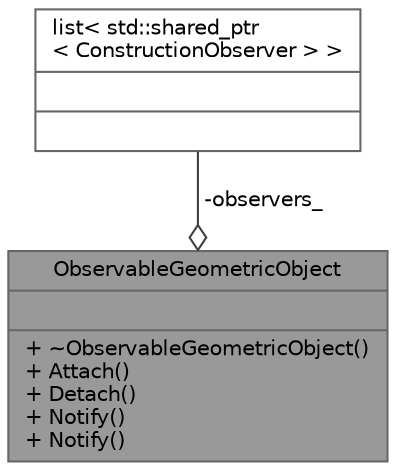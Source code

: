 digraph "ObservableGeometricObject"
{
 // LATEX_PDF_SIZE
  bgcolor="transparent";
  edge [fontname=Helvetica,fontsize=10,labelfontname=Helvetica,labelfontsize=10];
  node [fontname=Helvetica,fontsize=10,shape=box,height=0.2,width=0.9];
  Node1 [shape=record,label="{ObservableGeometricObject\n||+ ~ObservableGeometricObject()\l+ Attach()\l+ Detach()\l+ Notify()\l+ Notify()\l}",height=0.2,width=0.4,color="gray40", fillcolor="grey60", style="filled", fontcolor="black",tooltip="Makes GeometricObjectImplementation observable."];
  Node2 -> Node1 [color="grey25",style="solid",label=" -observers_" ,arrowhead="odiamond"];
  Node2 [shape=record,label="{list\< std::shared_ptr\l\< ConstructionObserver \> \>\n||}",height=0.2,width=0.4,color="gray40", fillcolor="white", style="filled",tooltip=" "];
}
